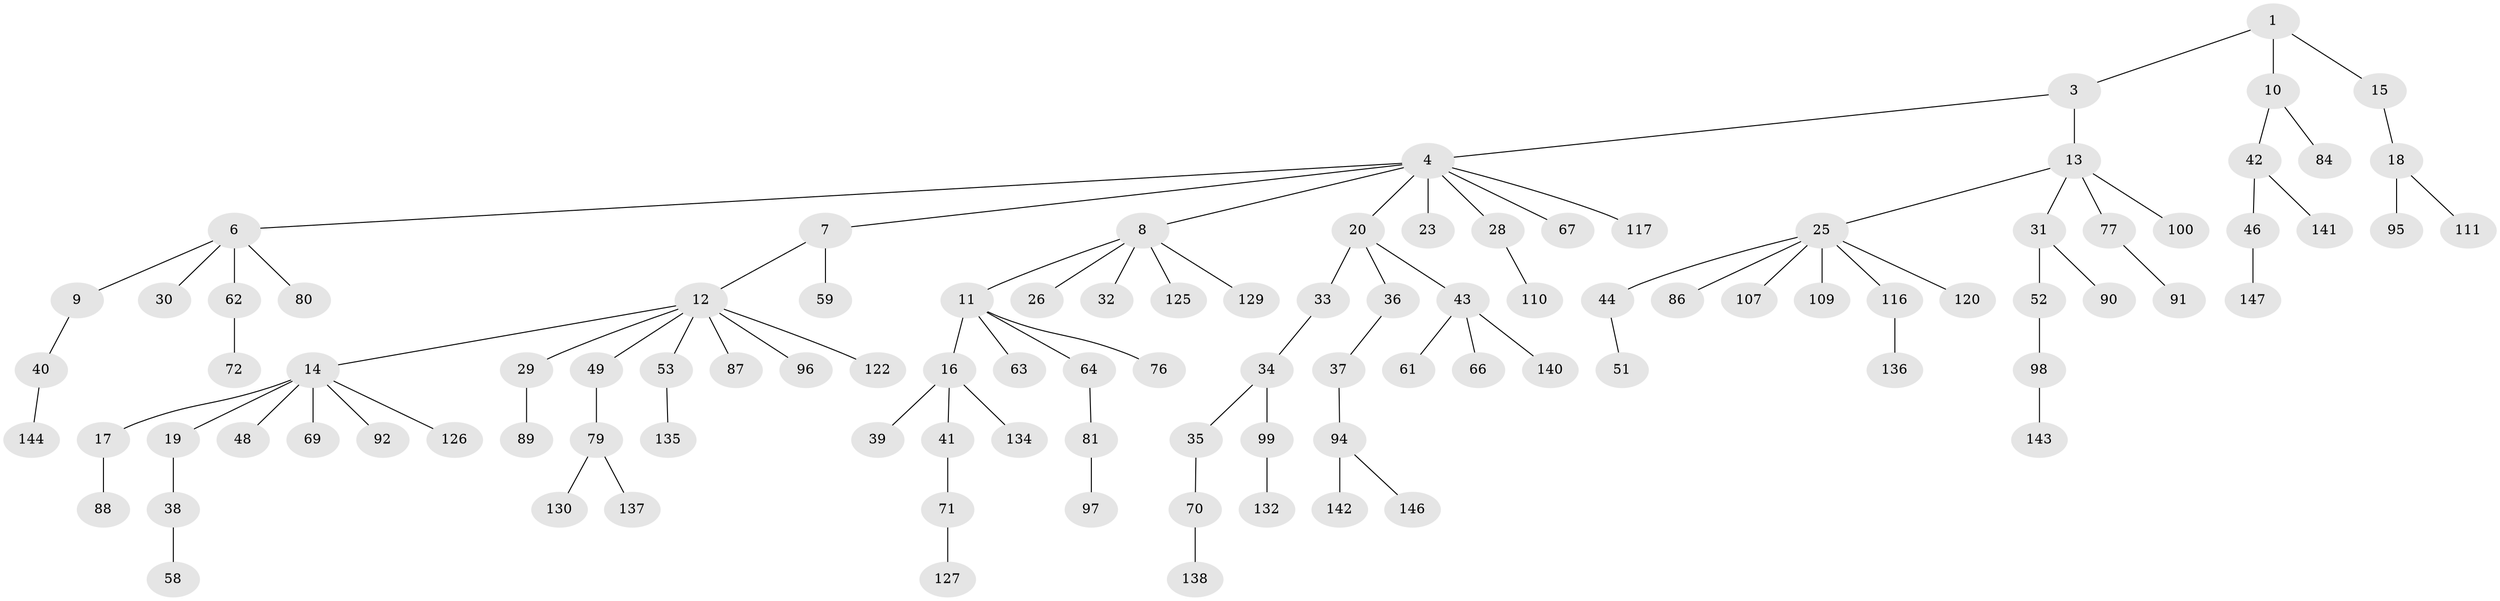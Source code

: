 // original degree distribution, {2: 0.32653061224489793, 3: 0.08843537414965986, 4: 0.061224489795918366, 7: 0.013605442176870748, 5: 0.034013605442176874, 8: 0.006802721088435374, 1: 0.46258503401360546, 6: 0.006802721088435374}
// Generated by graph-tools (version 1.1) at 2025/19/03/04/25 18:19:07]
// undirected, 102 vertices, 101 edges
graph export_dot {
graph [start="1"]
  node [color=gray90,style=filled];
  1 [super="+2"];
  3 [super="+27"];
  4 [super="+5"];
  6 [super="+60"];
  7 [super="+112+139"];
  8 [super="+22+75"];
  9 [super="+118"];
  10 [super="+45"];
  11;
  12;
  13;
  14;
  15;
  16 [super="+50"];
  17;
  18;
  19;
  20 [super="+108+21"];
  23;
  25 [super="+56"];
  26;
  28;
  29;
  30;
  31 [super="+55+83"];
  32 [super="+57"];
  33;
  34;
  35;
  36;
  37 [super="+68+103"];
  38;
  39;
  40;
  41;
  42 [super="+73"];
  43 [super="+47+114+119"];
  44;
  46;
  48 [super="+54"];
  49 [super="+65"];
  51 [super="+133"];
  52;
  53;
  58;
  59 [super="+145"];
  61;
  62;
  63;
  64 [super="+74"];
  66;
  67 [super="+104"];
  69 [super="+101"];
  70 [super="+106"];
  71 [super="+78"];
  72;
  76;
  77 [super="+124+121"];
  79;
  80;
  81;
  84;
  86;
  87;
  88;
  89;
  90;
  91 [super="+131"];
  92;
  94;
  95;
  96;
  97;
  98;
  99 [super="+105+123"];
  100;
  107;
  109;
  110;
  111 [super="+113"];
  116;
  117;
  120;
  122;
  125;
  126;
  127;
  129;
  130;
  132;
  134;
  135;
  136;
  137;
  138;
  140;
  141;
  142;
  143;
  144;
  146;
  147;
  1 -- 3;
  1 -- 10;
  1 -- 15;
  3 -- 4;
  3 -- 13;
  4 -- 8;
  4 -- 28;
  4 -- 67;
  4 -- 20;
  4 -- 6;
  4 -- 7;
  4 -- 117;
  4 -- 23;
  6 -- 9;
  6 -- 30;
  6 -- 80;
  6 -- 62;
  7 -- 12;
  7 -- 59;
  8 -- 11;
  8 -- 32;
  8 -- 26;
  8 -- 125;
  8 -- 129;
  9 -- 40;
  10 -- 42;
  10 -- 84;
  11 -- 16;
  11 -- 63;
  11 -- 64;
  11 -- 76;
  12 -- 14;
  12 -- 29;
  12 -- 49;
  12 -- 53;
  12 -- 87;
  12 -- 96;
  12 -- 122;
  13 -- 25;
  13 -- 31;
  13 -- 77;
  13 -- 100;
  14 -- 17;
  14 -- 19;
  14 -- 48;
  14 -- 69;
  14 -- 92;
  14 -- 126;
  15 -- 18;
  16 -- 39;
  16 -- 41;
  16 -- 134;
  17 -- 88;
  18 -- 95;
  18 -- 111;
  19 -- 38;
  20 -- 36;
  20 -- 33;
  20 -- 43;
  25 -- 44;
  25 -- 107;
  25 -- 109;
  25 -- 120;
  25 -- 116;
  25 -- 86;
  28 -- 110;
  29 -- 89;
  31 -- 52;
  31 -- 90;
  33 -- 34;
  34 -- 35;
  34 -- 99;
  35 -- 70;
  36 -- 37;
  37 -- 94;
  38 -- 58;
  40 -- 144;
  41 -- 71;
  42 -- 46;
  42 -- 141;
  43 -- 61;
  43 -- 66;
  43 -- 140;
  44 -- 51;
  46 -- 147;
  49 -- 79;
  52 -- 98;
  53 -- 135;
  62 -- 72;
  64 -- 81;
  70 -- 138;
  71 -- 127;
  77 -- 91;
  79 -- 130;
  79 -- 137;
  81 -- 97;
  94 -- 142;
  94 -- 146;
  98 -- 143;
  99 -- 132;
  116 -- 136;
}
